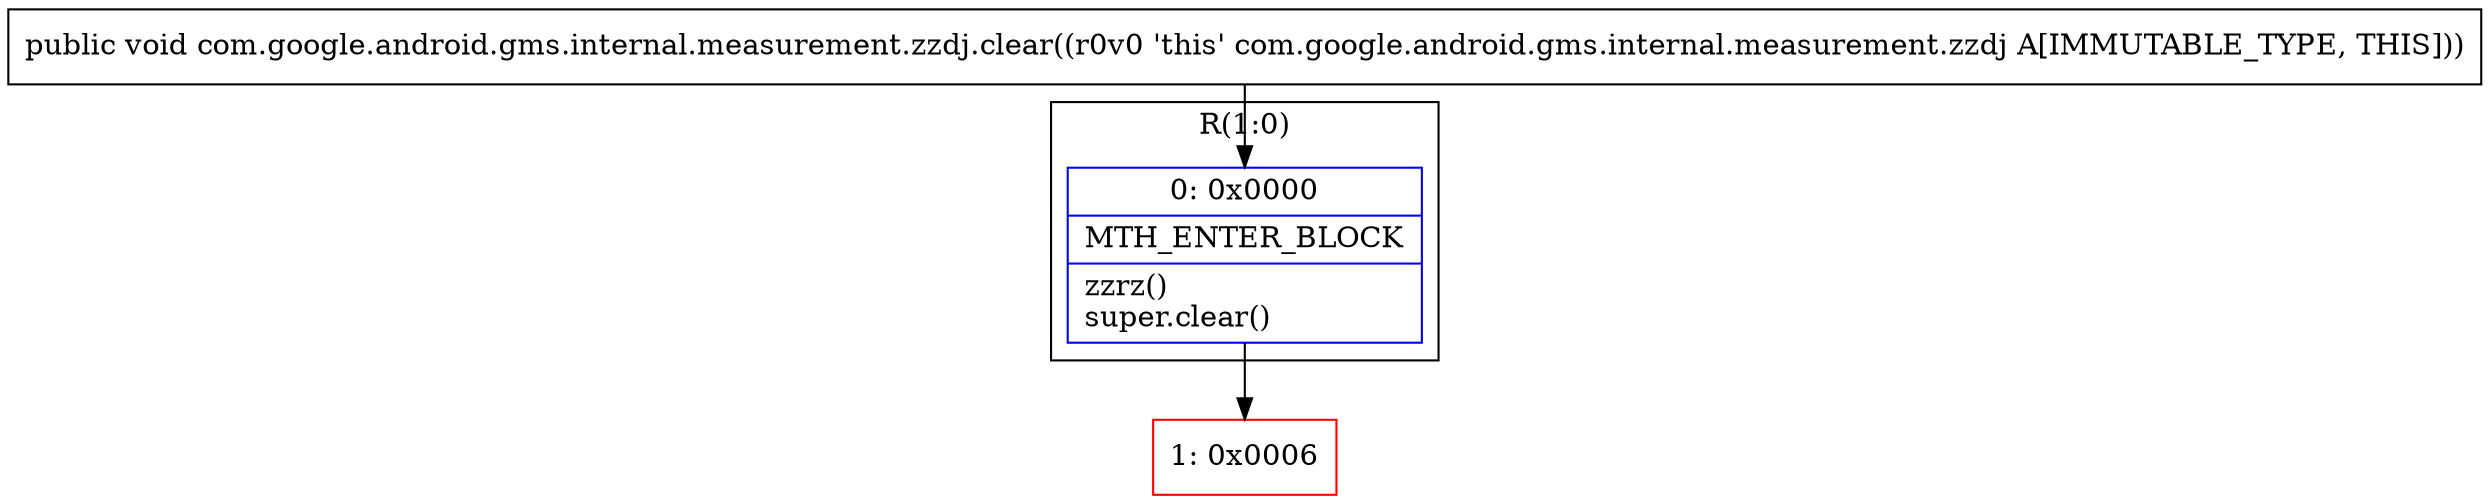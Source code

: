 digraph "CFG forcom.google.android.gms.internal.measurement.zzdj.clear()V" {
subgraph cluster_Region_945280802 {
label = "R(1:0)";
node [shape=record,color=blue];
Node_0 [shape=record,label="{0\:\ 0x0000|MTH_ENTER_BLOCK\l|zzrz()\lsuper.clear()\l}"];
}
Node_1 [shape=record,color=red,label="{1\:\ 0x0006}"];
MethodNode[shape=record,label="{public void com.google.android.gms.internal.measurement.zzdj.clear((r0v0 'this' com.google.android.gms.internal.measurement.zzdj A[IMMUTABLE_TYPE, THIS])) }"];
MethodNode -> Node_0;
Node_0 -> Node_1;
}

